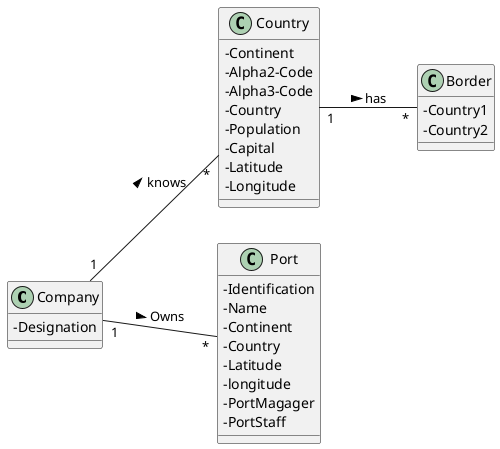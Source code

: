 @startuml
'https://plantuml.com/class-diagram

skinparam classAttributeIconSize 0

class Company {
-Designation
}

left to right direction

class Country {
-Continent
-Alpha2-Code
-Alpha3-Code
-Country
-Population
-Capital
-Latitude
-Longitude
}

class Border {
-Country1
-Country2
}

class Port {
-Identification
-Name
-Continent
-Country
-Latitude
-longitude
-PortMagager
-PortStaff
}

Company "1" -- "*" Port : Owns >
Company "1" -- "*" Country : knows >
Country "1" -- "*" Border : has >

@enduml